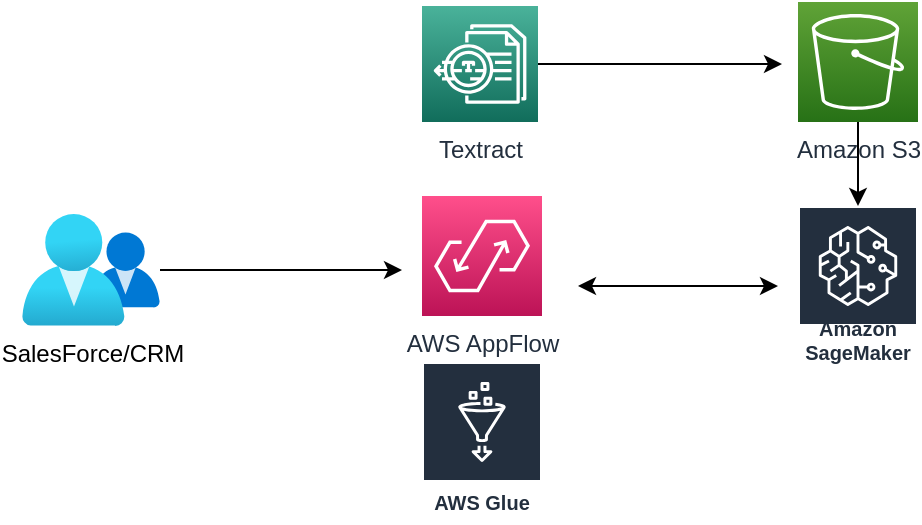 <mxfile version="21.3.7" type="github">
  <diagram name="Page-1" id="f47Il1N4cPcmubnVRCwQ">
    <mxGraphModel dx="1674" dy="797" grid="1" gridSize="10" guides="1" tooltips="1" connect="1" arrows="1" fold="1" page="1" pageScale="1" pageWidth="850" pageHeight="1100" math="0" shadow="0">
      <root>
        <mxCell id="0" />
        <mxCell id="1" parent="0" />
        <mxCell id="9KH6CisNJ1EMCX3AS6jZ-15" style="edgeStyle=orthogonalEdgeStyle;rounded=0;orthogonalLoop=1;jettySize=auto;html=1;" edge="1" parent="1" source="9KH6CisNJ1EMCX3AS6jZ-1">
          <mxGeometry relative="1" as="geometry">
            <mxPoint x="250" y="204" as="targetPoint" />
          </mxGeometry>
        </mxCell>
        <mxCell id="9KH6CisNJ1EMCX3AS6jZ-1" value="SalesForce/CRM" style="image;aspect=fixed;html=1;points=[];align=center;fontSize=12;image=img/lib/azure2/management_governance/My_Customers.svg;" vertex="1" parent="1">
          <mxGeometry x="60" y="176" width="69" height="56.0" as="geometry" />
        </mxCell>
        <mxCell id="9KH6CisNJ1EMCX3AS6jZ-3" value="AWS Glue" style="sketch=0;outlineConnect=0;fontColor=#232F3E;gradientColor=none;strokeColor=#ffffff;fillColor=#232F3E;dashed=0;verticalLabelPosition=middle;verticalAlign=bottom;align=center;html=1;whiteSpace=wrap;fontSize=10;fontStyle=1;spacing=3;shape=mxgraph.aws4.productIcon;prIcon=mxgraph.aws4.glue;" vertex="1" parent="1">
          <mxGeometry x="260" y="250" width="60" height="80" as="geometry" />
        </mxCell>
        <mxCell id="9KH6CisNJ1EMCX3AS6jZ-4" value="AWS AppFlow" style="sketch=0;points=[[0,0,0],[0.25,0,0],[0.5,0,0],[0.75,0,0],[1,0,0],[0,1,0],[0.25,1,0],[0.5,1,0],[0.75,1,0],[1,1,0],[0,0.25,0],[0,0.5,0],[0,0.75,0],[1,0.25,0],[1,0.5,0],[1,0.75,0]];outlineConnect=0;fontColor=#232F3E;gradientColor=#FF4F8B;gradientDirection=north;fillColor=#BC1356;strokeColor=#ffffff;dashed=0;verticalLabelPosition=bottom;verticalAlign=top;align=center;html=1;fontSize=12;fontStyle=0;aspect=fixed;shape=mxgraph.aws4.resourceIcon;resIcon=mxgraph.aws4.appflow;" vertex="1" parent="1">
          <mxGeometry x="260" y="167" width="60" height="60" as="geometry" />
        </mxCell>
        <mxCell id="9KH6CisNJ1EMCX3AS6jZ-5" value="Amazon SageMaker" style="sketch=0;outlineConnect=0;fontColor=#232F3E;gradientColor=none;strokeColor=#ffffff;fillColor=#232F3E;dashed=0;verticalLabelPosition=middle;verticalAlign=bottom;align=center;html=1;whiteSpace=wrap;fontSize=10;fontStyle=1;spacing=3;shape=mxgraph.aws4.productIcon;prIcon=mxgraph.aws4.sagemaker;" vertex="1" parent="1">
          <mxGeometry x="448" y="172" width="60" height="83" as="geometry" />
        </mxCell>
        <mxCell id="9KH6CisNJ1EMCX3AS6jZ-9" value="" style="edgeStyle=orthogonalEdgeStyle;rounded=0;orthogonalLoop=1;jettySize=auto;html=1;" edge="1" parent="1" source="9KH6CisNJ1EMCX3AS6jZ-6" target="9KH6CisNJ1EMCX3AS6jZ-5">
          <mxGeometry relative="1" as="geometry" />
        </mxCell>
        <mxCell id="9KH6CisNJ1EMCX3AS6jZ-6" value="Amazon S3" style="sketch=0;points=[[0,0,0],[0.25,0,0],[0.5,0,0],[0.75,0,0],[1,0,0],[0,1,0],[0.25,1,0],[0.5,1,0],[0.75,1,0],[1,1,0],[0,0.25,0],[0,0.5,0],[0,0.75,0],[1,0.25,0],[1,0.5,0],[1,0.75,0]];outlineConnect=0;fontColor=#232F3E;gradientColor=#60A337;gradientDirection=north;fillColor=#277116;strokeColor=#ffffff;dashed=0;verticalLabelPosition=bottom;verticalAlign=top;align=center;html=1;fontSize=12;fontStyle=0;aspect=fixed;shape=mxgraph.aws4.resourceIcon;resIcon=mxgraph.aws4.s3;" vertex="1" parent="1">
          <mxGeometry x="448" y="70" width="60" height="60" as="geometry" />
        </mxCell>
        <mxCell id="9KH6CisNJ1EMCX3AS6jZ-16" style="edgeStyle=orthogonalEdgeStyle;rounded=0;orthogonalLoop=1;jettySize=auto;html=1;" edge="1" parent="1" source="9KH6CisNJ1EMCX3AS6jZ-7">
          <mxGeometry relative="1" as="geometry">
            <mxPoint x="440" y="101" as="targetPoint" />
          </mxGeometry>
        </mxCell>
        <mxCell id="9KH6CisNJ1EMCX3AS6jZ-7" value="Textract" style="sketch=0;points=[[0,0,0],[0.25,0,0],[0.5,0,0],[0.75,0,0],[1,0,0],[0,1,0],[0.25,1,0],[0.5,1,0],[0.75,1,0],[1,1,0],[0,0.25,0],[0,0.5,0],[0,0.75,0],[1,0.25,0],[1,0.5,0],[1,0.75,0]];outlineConnect=0;fontColor=#232F3E;gradientColor=#4AB29A;gradientDirection=north;fillColor=#116D5B;strokeColor=#ffffff;dashed=0;verticalLabelPosition=bottom;verticalAlign=top;align=center;html=1;fontSize=12;fontStyle=0;aspect=fixed;shape=mxgraph.aws4.resourceIcon;resIcon=mxgraph.aws4.textract;" vertex="1" parent="1">
          <mxGeometry x="260" y="72" width="58" height="58" as="geometry" />
        </mxCell>
        <mxCell id="9KH6CisNJ1EMCX3AS6jZ-11" value="" style="endArrow=classic;startArrow=classic;html=1;rounded=0;" edge="1" parent="1">
          <mxGeometry width="50" height="50" relative="1" as="geometry">
            <mxPoint x="338" y="212" as="sourcePoint" />
            <mxPoint x="438" y="212" as="targetPoint" />
          </mxGeometry>
        </mxCell>
      </root>
    </mxGraphModel>
  </diagram>
</mxfile>
